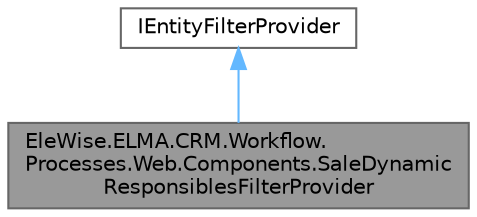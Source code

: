 digraph "EleWise.ELMA.CRM.Workflow.Processes.Web.Components.SaleDynamicResponsiblesFilterProvider"
{
 // LATEX_PDF_SIZE
  bgcolor="transparent";
  edge [fontname=Helvetica,fontsize=10,labelfontname=Helvetica,labelfontsize=10];
  node [fontname=Helvetica,fontsize=10,shape=box,height=0.2,width=0.4];
  Node1 [id="Node000001",label="EleWise.ELMA.CRM.Workflow.\lProcesses.Web.Components.SaleDynamic\lResponsiblesFilterProvider",height=0.2,width=0.4,color="gray40", fillcolor="grey60", style="filled", fontcolor="black",tooltip="Провайдер для фильтрации ответственных в соответствии с правами доступа"];
  Node2 -> Node1 [id="edge1_Node000001_Node000002",dir="back",color="steelblue1",style="solid",tooltip=" "];
  Node2 [id="Node000002",label="IEntityFilterProvider",height=0.2,width=0.4,color="gray40", fillcolor="white", style="filled",tooltip=" "];
}
